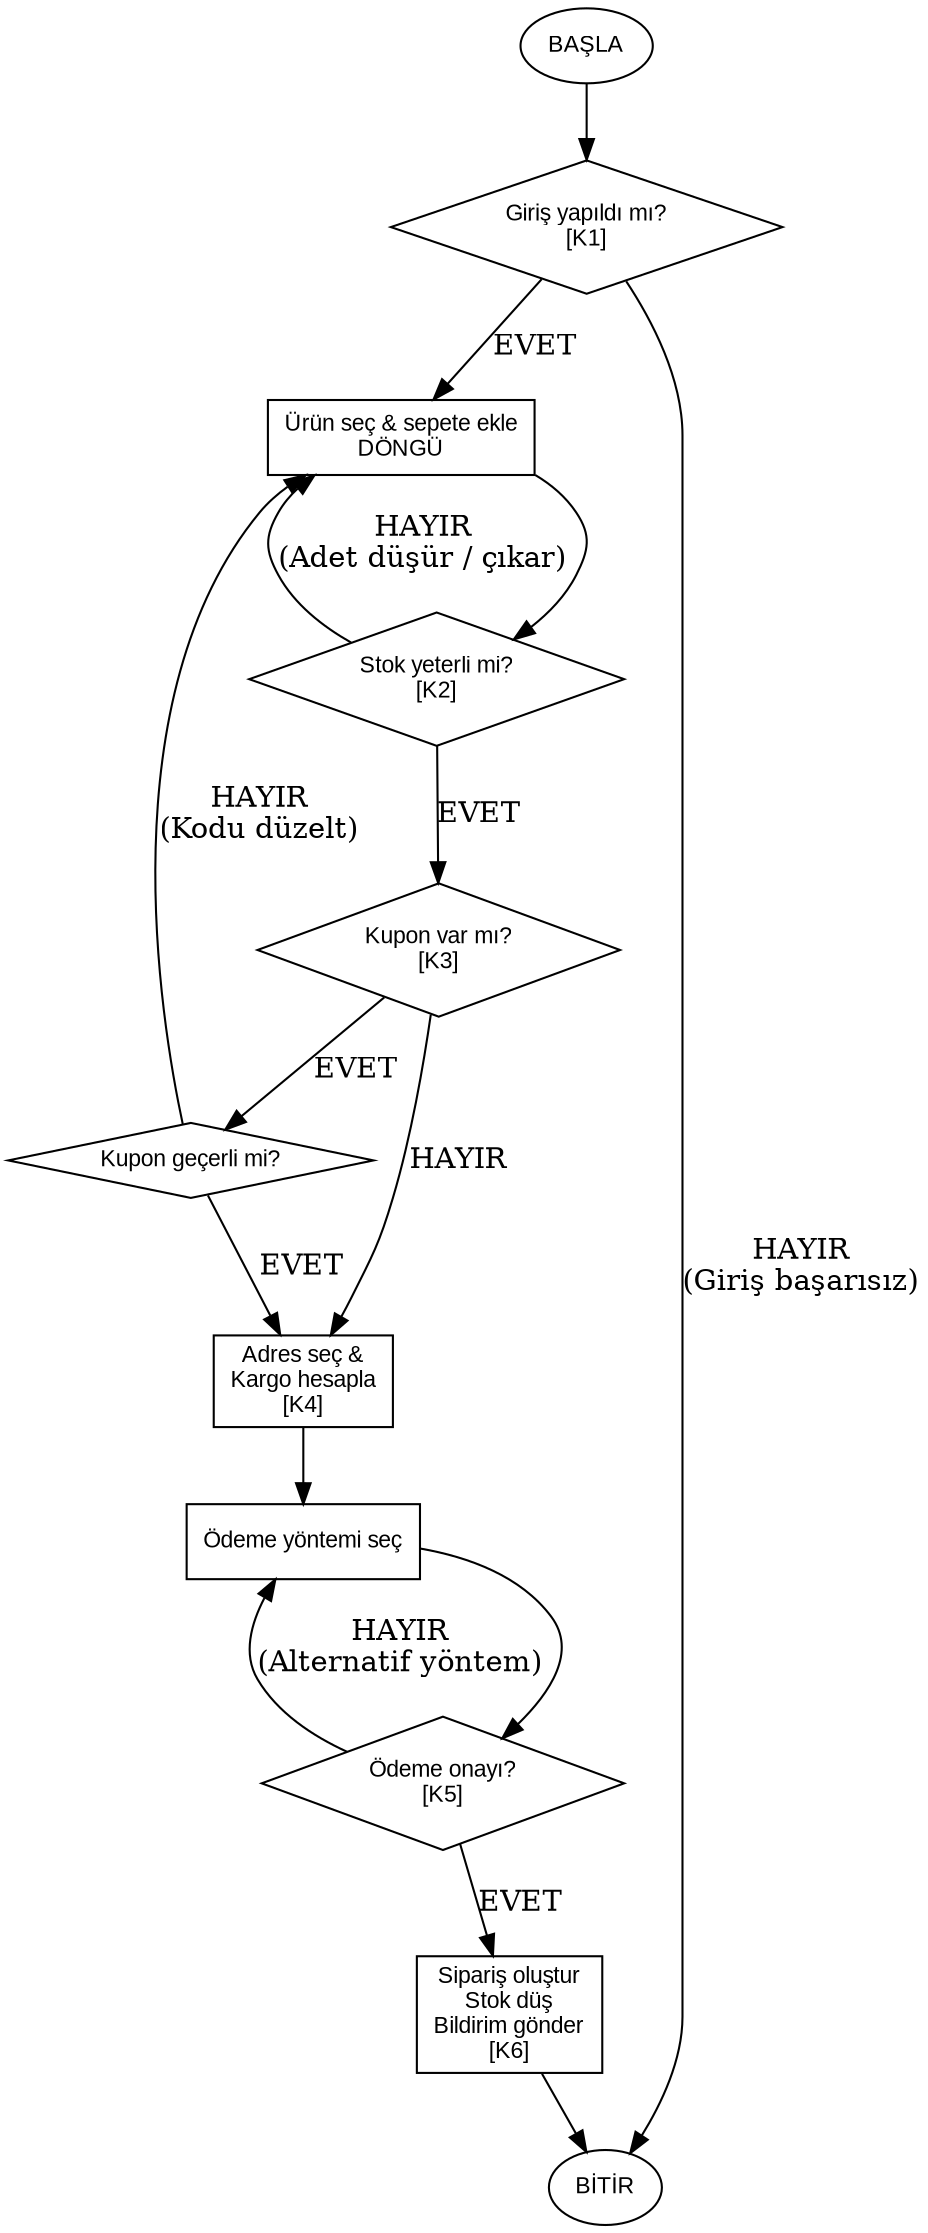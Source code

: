 // Adım 3: Graphviz DOT (rankdir=TB, karar kenarları EVET/HAYIR)
digraph ECommerceFlow {
  rankdir=TB;
  node [fontname="Arial", fontsize=11];
  
  start [shape=oval, label="BAŞLA"];
  login [shape=diamond, label="Giriş yapıldı mı?\n[K1]"];
  browse [shape=rectangle, label="Ürün seç & sepete ekle\nDÖNGÜ"];
  stock [shape=diamond, label="Stok yeterli mi?\n[K2]"];
  coupon [shape=diamond, label="Kupon var mı?\n[K3]"];
  couponValid [shape=diamond, label="Kupon geçerli mi?"];
  ship [shape=rectangle, label="Adres seç &\nKargo hesapla\n[K4]"];
  pay [shape=rectangle, label="Ödeme yöntemi seç"];
  payok [shape=diamond, label="Ödeme onayı?\n[K5]"];
  create [shape=rectangle, label="Sipariş oluştur\nStok düş\nBildirim gönder\n[K6]"];
  end [shape=oval, label="BİTİR"];

  // Edges
  start -> login;
  login -> browse [label="EVET"];
  login -> end [label="HAYIR\n(Giriş başarısız)"];

  browse -> stock;
  stock -> coupon [label="EVET"];
  stock -> browse [label="HAYIR\n(Adet düşür / çıkar)"];

  coupon -> couponValid [label="EVET"];
  coupon -> ship [label="HAYIR"];

  couponValid -> ship [label="EVET"];
  couponValid -> browse [label="HAYIR\n(Kodu düzelt)"];

  ship -> pay;
  pay -> payok;
  payok -> create [label="EVET"];
  payok -> pay [label="HAYIR\n(Alternatif yöntem)"];

  create -> end;
}
